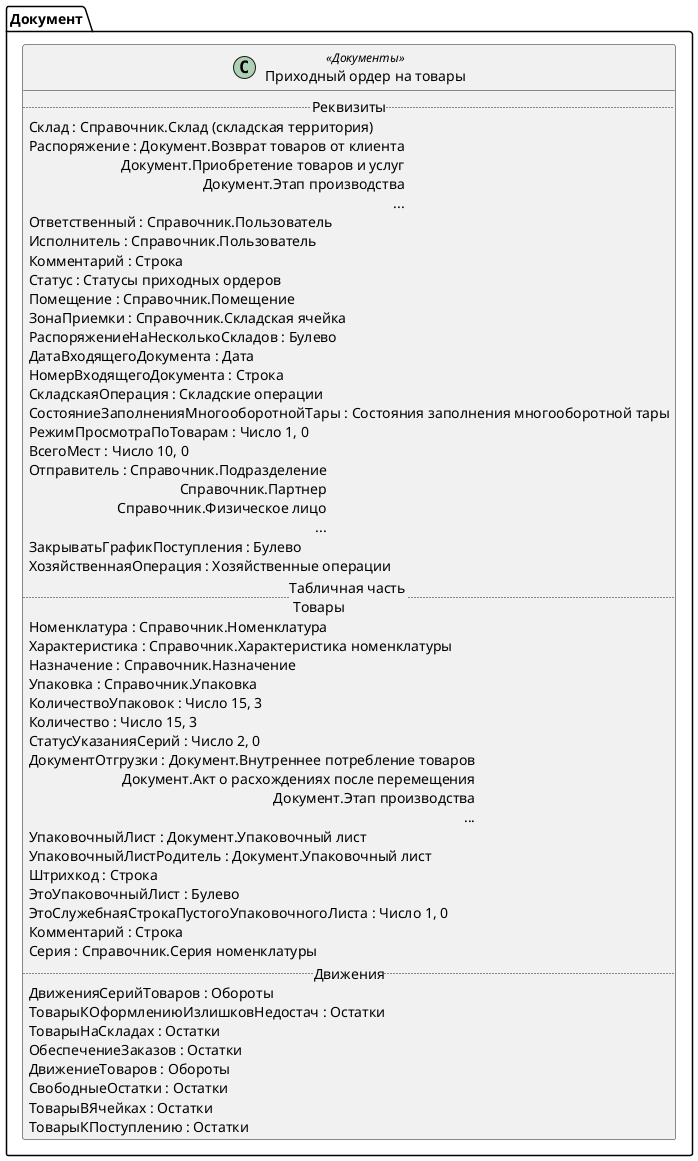﻿@startuml ПриходныйОрдерНаТовары
'!include templates.wsd
'..\include templates.wsd
class Документ.ПриходныйОрдерНаТовары as "Приходный ордер на товары" <<Документы>>
{
..Реквизиты..
Склад : Справочник.Склад (складская территория)
Распоряжение : Документ.Возврат товаров от клиента\rДокумент.Приобретение товаров и услуг\rДокумент.Этап производства\r...
Ответственный : Справочник.Пользователь
Исполнитель : Справочник.Пользователь
Комментарий : Строка
Статус : Статусы приходных ордеров
Помещение : Справочник.Помещение
ЗонаПриемки : Справочник.Складская ячейка
РаспоряжениеНаНесколькоСкладов : Булево
ДатаВходящегоДокумента : Дата
НомерВходящегоДокумента : Строка
СкладскаяОперация : Складские операции
СостояниеЗаполненияМногооборотнойТары : Состояния заполнения многооборотной тары
РежимПросмотраПоТоварам : Число 1, 0
ВсегоМест : Число 10, 0
Отправитель : Справочник.Подразделение\rСправочник.Партнер\rСправочник.Физическое лицо\r...
ЗакрыватьГрафикПоступления : Булево
ХозяйственнаяОперация : Хозяйственные операции
..Табличная часть \n Товары..
Номенклатура : Справочник.Номенклатура
Характеристика : Справочник.Характеристика номенклатуры
Назначение : Справочник.Назначение
Упаковка : Справочник.Упаковка
КоличествоУпаковок : Число 15, 3
Количество : Число 15, 3
СтатусУказанияСерий : Число 2, 0
ДокументОтгрузки : Документ.Внутреннее потребление товаров\rДокумент.Акт о расхождениях после перемещения\rДокумент.Этап производства\r...
УпаковочныйЛист : Документ.Упаковочный лист
УпаковочныйЛистРодитель : Документ.Упаковочный лист
Штрихкод : Строка
ЭтоУпаковочныйЛист : Булево
ЭтоСлужебнаяСтрокаПустогоУпаковочногоЛиста : Число 1, 0
Комментарий : Строка
Серия : Справочник.Серия номенклатуры
..Движения..
ДвиженияСерийТоваров : Обороты
ТоварыКОформлениюИзлишковНедостач : Остатки
ТоварыНаСкладах : Остатки
ОбеспечениеЗаказов : Остатки
ДвижениеТоваров : Обороты
СвободныеОстатки : Остатки
ТоварыВЯчейках : Остатки
ТоварыКПоступлению : Остатки
}
@enduml
